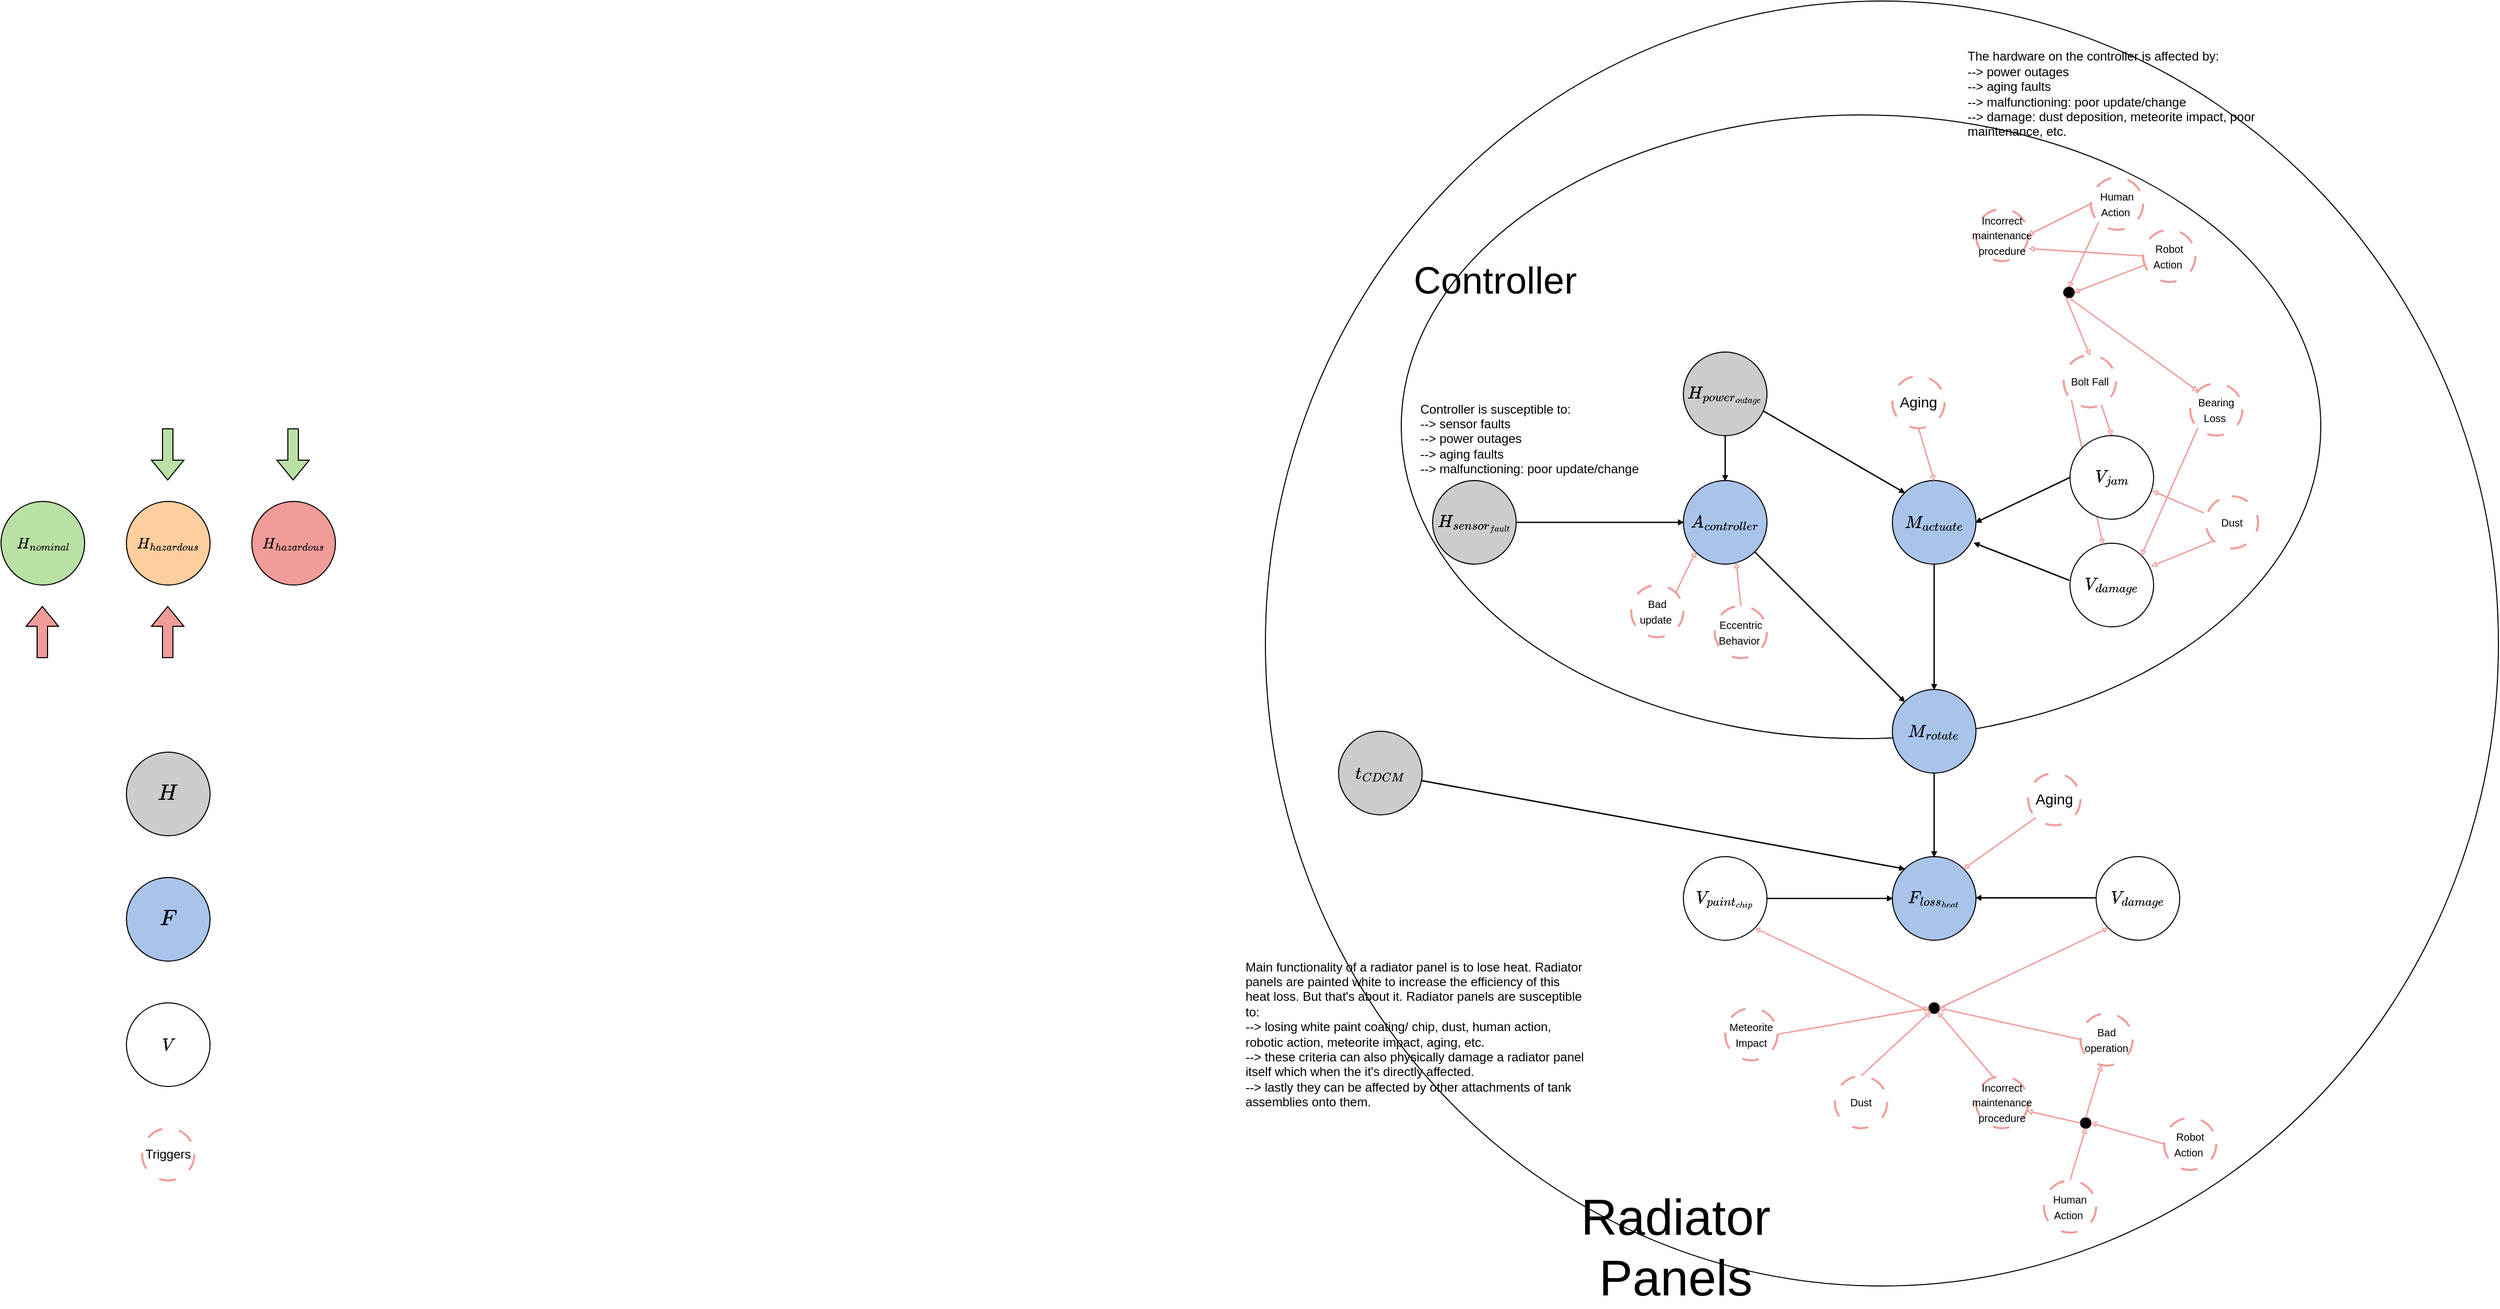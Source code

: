 <mxfile version="21.6.8" type="device">
  <diagram name="Page-1" id="eAiV2HlveXnox6a5wbPU">
    <mxGraphModel dx="637" dy="2998" grid="1" gridSize="10" guides="1" tooltips="1" connect="1" arrows="1" fold="1" page="1" pageScale="1" pageWidth="850" pageHeight="1100" math="1" shadow="0">
      <root>
        <mxCell id="0" />
        <mxCell id="1" parent="0" />
        <mxCell id="muE9ZtOaTJ1mrHtmLqYb-63" value="" style="ellipse;whiteSpace=wrap;html=1;strokeColor=#000000;" parent="1" vertex="1">
          <mxGeometry x="3890" y="-619" width="1180" height="1230" as="geometry" />
        </mxCell>
        <mxCell id="muE9ZtOaTJ1mrHtmLqYb-22" value="" style="ellipse;whiteSpace=wrap;html=1;strokeColor=#000000;" parent="1" vertex="1">
          <mxGeometry x="4020" y="-510" width="880" height="597" as="geometry" />
        </mxCell>
        <mxCell id="muE9ZtOaTJ1mrHtmLqYb-1" value="&lt;span style=&quot;caret-color: rgb(0, 0, 0); color: rgb(0, 0, 0); font-family: Helvetica; font-size: 12px; font-style: normal; font-variant-caps: normal; font-weight: 400; letter-spacing: normal; text-align: center; text-indent: 0px; text-transform: none; word-spacing: 0px; -webkit-text-stroke-width: 0px; text-decoration: none; float: none; display: inline !important;&quot;&gt;$$ H_{nominal}$$&lt;/span&gt;" style="ellipse;whiteSpace=wrap;html=1;aspect=fixed;fillColor=#B9E0A5;" parent="1" vertex="1">
          <mxGeometry x="2680" y="-140" width="80" height="80" as="geometry" />
        </mxCell>
        <mxCell id="muE9ZtOaTJ1mrHtmLqYb-2" value="&lt;span style=&quot;caret-color: rgb(0, 0, 0); color: rgb(0, 0, 0); font-family: Helvetica; font-size: 12px; font-style: normal; font-variant-caps: normal; font-weight: 400; letter-spacing: normal; text-align: center; text-indent: 0px; text-transform: none; word-spacing: 0px; -webkit-text-stroke-width: 0px; text-decoration: none; float: none; display: inline !important;&quot;&gt;$$ H_{hazardous}$$&lt;/span&gt;" style="ellipse;whiteSpace=wrap;html=1;aspect=fixed;fillColor=#FFCE9F;" parent="1" vertex="1">
          <mxGeometry x="2800" y="-140" width="80" height="80" as="geometry" />
        </mxCell>
        <mxCell id="muE9ZtOaTJ1mrHtmLqYb-3" value="&lt;span style=&quot;caret-color: rgb(0, 0, 0); color: rgb(0, 0, 0); font-family: Helvetica; font-size: 12px; font-style: normal; font-variant-caps: normal; font-weight: 400; letter-spacing: normal; text-align: center; text-indent: 0px; text-transform: none; word-spacing: 0px; -webkit-text-stroke-width: 0px; text-decoration: none; float: none; display: inline !important;&quot;&gt;$$ H_{hazardous}$$&lt;/span&gt;" style="ellipse;whiteSpace=wrap;html=1;aspect=fixed;fillColor=#F19C99;" parent="1" vertex="1">
          <mxGeometry x="2920" y="-140" width="80" height="80" as="geometry" />
        </mxCell>
        <mxCell id="muE9ZtOaTJ1mrHtmLqYb-4" value="" style="shape=flexArrow;endArrow=classic;html=1;rounded=0;fillColor=#F19C99;" parent="1" edge="1">
          <mxGeometry width="50" height="50" relative="1" as="geometry">
            <mxPoint x="2719.5" y="10" as="sourcePoint" />
            <mxPoint x="2719.5" y="-40" as="targetPoint" />
          </mxGeometry>
        </mxCell>
        <mxCell id="muE9ZtOaTJ1mrHtmLqYb-5" value="" style="shape=flexArrow;endArrow=classic;html=1;rounded=0;fillColor=#F19C99;" parent="1" edge="1">
          <mxGeometry width="50" height="50" relative="1" as="geometry">
            <mxPoint x="2839.5" y="10" as="sourcePoint" />
            <mxPoint x="2839.5" y="-40" as="targetPoint" />
          </mxGeometry>
        </mxCell>
        <mxCell id="muE9ZtOaTJ1mrHtmLqYb-6" value="" style="shape=flexArrow;endArrow=classic;html=1;rounded=0;fillColor=#B9E0A5;" parent="1" edge="1">
          <mxGeometry width="50" height="50" relative="1" as="geometry">
            <mxPoint x="2839.5" y="-210" as="sourcePoint" />
            <mxPoint x="2839.5" y="-160" as="targetPoint" />
          </mxGeometry>
        </mxCell>
        <mxCell id="muE9ZtOaTJ1mrHtmLqYb-7" value="" style="shape=flexArrow;endArrow=classic;html=1;rounded=0;fillColor=#B9E0A5;" parent="1" edge="1">
          <mxGeometry width="50" height="50" relative="1" as="geometry">
            <mxPoint x="2959.5" y="-210" as="sourcePoint" />
            <mxPoint x="2959.5" y="-160" as="targetPoint" />
          </mxGeometry>
        </mxCell>
        <mxCell id="muE9ZtOaTJ1mrHtmLqYb-8" value="&lt;font style=&quot;font-size: 18px;&quot;&gt;$$H$$&lt;/font&gt;" style="ellipse;whiteSpace=wrap;html=1;aspect=fixed;fillColor=#CCCCCC;" parent="1" vertex="1">
          <mxGeometry x="2800" y="100" width="80" height="80" as="geometry" />
        </mxCell>
        <mxCell id="muE9ZtOaTJ1mrHtmLqYb-9" value="&lt;font style=&quot;font-size: 18px;&quot;&gt;$$F$$&lt;/font&gt;" style="ellipse;whiteSpace=wrap;html=1;aspect=fixed;fillColor=#A9C4EB;" parent="1" vertex="1">
          <mxGeometry x="2800" y="220" width="80" height="80" as="geometry" />
        </mxCell>
        <mxCell id="muE9ZtOaTJ1mrHtmLqYb-10" value="&lt;font style=&quot;font-size: 14px;&quot;&gt;$$A_{controller}$$&lt;/font&gt;" style="ellipse;whiteSpace=wrap;html=1;aspect=fixed;fillColor=#A9C4EB;" parent="1" vertex="1">
          <mxGeometry x="4290" y="-160" width="80" height="80" as="geometry" />
        </mxCell>
        <mxCell id="muE9ZtOaTJ1mrHtmLqYb-11" value="&lt;font style=&quot;font-size: 14px;&quot;&gt;$$M_{actuate}$$&lt;/font&gt;" style="ellipse;whiteSpace=wrap;html=1;aspect=fixed;fillColor=#A9C4EB;" parent="1" vertex="1">
          <mxGeometry x="4490" y="-160" width="80" height="80" as="geometry" />
        </mxCell>
        <mxCell id="muE9ZtOaTJ1mrHtmLqYb-13" value="&lt;font style=&quot;font-size: 14px;&quot;&gt;$$H_{sensor_ {fault}}$$&lt;/font&gt;" style="ellipse;whiteSpace=wrap;html=1;aspect=fixed;fillColor=#CCCCCC;" parent="1" vertex="1">
          <mxGeometry x="4050" y="-160" width="80" height="80" as="geometry" />
        </mxCell>
        <mxCell id="muE9ZtOaTJ1mrHtmLqYb-14" value="&lt;font style=&quot;font-size: 14px;&quot;&gt;$$H_{power_{outage}}$$&lt;/font&gt;" style="ellipse;whiteSpace=wrap;html=1;aspect=fixed;fillColor=#CCCCCC;" parent="1" vertex="1">
          <mxGeometry x="4290" y="-283" width="80" height="80" as="geometry" />
        </mxCell>
        <mxCell id="muE9ZtOaTJ1mrHtmLqYb-15" value="" style="shape=flexArrow;endArrow=classic;html=1;rounded=0;fillColor=#000000;exitX=1;exitY=0.5;exitDx=0;exitDy=0;width=0.323;endSize=1.065;endWidth=2.981;" parent="1" source="muE9ZtOaTJ1mrHtmLqYb-13" target="muE9ZtOaTJ1mrHtmLqYb-10" edge="1">
          <mxGeometry width="50" height="50" relative="1" as="geometry">
            <mxPoint x="4380" y="-110" as="sourcePoint" />
            <mxPoint x="4500" y="-110" as="targetPoint" />
          </mxGeometry>
        </mxCell>
        <mxCell id="muE9ZtOaTJ1mrHtmLqYb-24" value="&lt;div style=&quot;text-align: left;&quot;&gt;Controller is susceptible to:&amp;nbsp;&lt;/div&gt;&lt;div style=&quot;text-align: left;&quot;&gt;--&amp;gt; sensor faults&amp;nbsp;&lt;/div&gt;&lt;div style=&quot;text-align: left;&quot;&gt;--&amp;gt; power outages&amp;nbsp;&lt;/div&gt;&lt;div style=&quot;text-align: left;&quot;&gt;--&amp;gt; aging faults&lt;/div&gt;&lt;div style=&quot;text-align: left;&quot;&gt;--&amp;gt; malfunctioning: poor update/change&amp;nbsp;&lt;/div&gt;" style="text;html=1;strokeColor=none;fillColor=none;align=center;verticalAlign=middle;whiteSpace=wrap;rounded=0;" parent="1" vertex="1">
          <mxGeometry x="3980" y="-280" width="329" height="160" as="geometry" />
        </mxCell>
        <mxCell id="muE9ZtOaTJ1mrHtmLqYb-30" value="" style="shape=flexArrow;endArrow=classic;html=1;rounded=0;fillColor=#000000;exitX=1;exitY=1;exitDx=0;exitDy=0;width=0.323;endSize=1.065;endWidth=2.981;entryX=0;entryY=0;entryDx=0;entryDy=0;" parent="1" source="muE9ZtOaTJ1mrHtmLqYb-10" target="muE9ZtOaTJ1mrHtmLqYb-122" edge="1">
          <mxGeometry width="50" height="50" relative="1" as="geometry">
            <mxPoint x="4140" y="-110" as="sourcePoint" />
            <mxPoint x="4300" y="-110" as="targetPoint" />
          </mxGeometry>
        </mxCell>
        <mxCell id="muE9ZtOaTJ1mrHtmLqYb-31" value="" style="shape=flexArrow;endArrow=classic;html=1;rounded=0;fillColor=#000000;exitX=0.5;exitY=1;exitDx=0;exitDy=0;width=0.323;endSize=1.065;endWidth=2.981;entryX=0.5;entryY=0;entryDx=0;entryDy=0;" parent="1" source="muE9ZtOaTJ1mrHtmLqYb-14" target="muE9ZtOaTJ1mrHtmLqYb-10" edge="1">
          <mxGeometry width="50" height="50" relative="1" as="geometry">
            <mxPoint x="4150" y="-100" as="sourcePoint" />
            <mxPoint x="4425" y="-198" as="targetPoint" />
          </mxGeometry>
        </mxCell>
        <mxCell id="muE9ZtOaTJ1mrHtmLqYb-36" value="&lt;font style=&quot;font-size: 14px;&quot;&gt;Aging&lt;/font&gt;" style="ellipse;whiteSpace=wrap;html=1;aspect=fixed;fillColor=#FFFFFF;strokeColor=#F19C99;strokeWidth=2;dashed=1;dashPattern=8 8;" parent="1" vertex="1">
          <mxGeometry x="4490" y="-260" width="50" height="50" as="geometry" />
        </mxCell>
        <mxCell id="muE9ZtOaTJ1mrHtmLqYb-39" value="" style="shape=flexArrow;endArrow=classic;html=1;rounded=0;exitX=0.5;exitY=1;exitDx=0;exitDy=0;width=0.323;endSize=1.065;endWidth=2.981;strokeColor=#F19C99;entryX=0.5;entryY=0;entryDx=0;entryDy=0;" parent="1" source="muE9ZtOaTJ1mrHtmLqYb-36" target="muE9ZtOaTJ1mrHtmLqYb-11" edge="1">
          <mxGeometry width="50" height="50" relative="1" as="geometry">
            <mxPoint x="4440" y="-250" as="sourcePoint" />
            <mxPoint x="4407.793" y="-317.404" as="targetPoint" />
          </mxGeometry>
        </mxCell>
        <mxCell id="muE9ZtOaTJ1mrHtmLqYb-41" value="&lt;font size=&quot;1&quot;&gt;Bad update&lt;/font&gt;&lt;font style=&quot;font-size: 10px;&quot;&gt;&amp;nbsp;&lt;/font&gt;" style="ellipse;whiteSpace=wrap;html=1;aspect=fixed;fillColor=#FFFFFF;strokeColor=#F19C99;strokeWidth=2;dashed=1;dashPattern=8 8;" parent="1" vertex="1">
          <mxGeometry x="4240" y="-60" width="50" height="50" as="geometry" />
        </mxCell>
        <mxCell id="muE9ZtOaTJ1mrHtmLqYb-42" value="&lt;font style=&quot;font-size: 10px;&quot;&gt;Incorrect maintenance procedure&lt;/font&gt;" style="ellipse;whiteSpace=wrap;html=1;aspect=fixed;fillColor=#FFFFFF;strokeColor=#F19C99;strokeWidth=2;dashed=1;dashPattern=8 8;" parent="1" vertex="1">
          <mxGeometry x="4570" y="-420" width="50" height="50" as="geometry" />
        </mxCell>
        <mxCell id="muE9ZtOaTJ1mrHtmLqYb-45" value="&lt;div style=&quot;text-align: left;&quot;&gt;The hardware on the controller is affected by:&amp;nbsp;&lt;/div&gt;&lt;div style=&quot;text-align: left;&quot;&gt;--&amp;gt; power outages&amp;nbsp;&lt;/div&gt;&lt;div style=&quot;text-align: left;&quot;&gt;--&amp;gt; aging faults&lt;/div&gt;&lt;div style=&quot;text-align: left;&quot;&gt;--&amp;gt; malfunctioning: poor update/change&amp;nbsp;&lt;/div&gt;&lt;div style=&quot;text-align: left;&quot;&gt;--&amp;gt; damage: dust deposition, meteorite impact, poor maintenance, etc.&amp;nbsp;&lt;/div&gt;" style="text;html=1;strokeColor=none;fillColor=none;align=center;verticalAlign=middle;whiteSpace=wrap;rounded=0;" parent="1" vertex="1">
          <mxGeometry x="4560.5" y="-610" width="329" height="160" as="geometry" />
        </mxCell>
        <mxCell id="muE9ZtOaTJ1mrHtmLqYb-48" value="" style="shape=flexArrow;endArrow=classic;html=1;rounded=0;fillColor=#000000;exitX=0;exitY=0.5;exitDx=0;exitDy=0;width=0.323;endSize=1.065;endWidth=2.981;entryX=1;entryY=0.5;entryDx=0;entryDy=0;" parent="1" source="muE9ZtOaTJ1mrHtmLqYb-47" target="muE9ZtOaTJ1mrHtmLqYb-11" edge="1">
          <mxGeometry width="50" height="50" relative="1" as="geometry">
            <mxPoint x="4480" y="-290" as="sourcePoint" />
            <mxPoint x="4580" y="-290" as="targetPoint" />
          </mxGeometry>
        </mxCell>
        <mxCell id="muE9ZtOaTJ1mrHtmLqYb-51" value="&lt;font style=&quot;font-size: 10px;&quot;&gt;Dust&lt;/font&gt;" style="ellipse;whiteSpace=wrap;html=1;aspect=fixed;fillColor=#FFFFFF;strokeColor=#F19C99;strokeWidth=2;dashed=1;dashPattern=8 8;direction=north;" parent="1" vertex="1">
          <mxGeometry x="4790" y="-145" width="50" height="50" as="geometry" />
        </mxCell>
        <mxCell id="muE9ZtOaTJ1mrHtmLqYb-55" value="&lt;font style=&quot;font-size: 14px;&quot;&gt;$$V$$&lt;/font&gt;" style="ellipse;whiteSpace=wrap;html=1;aspect=fixed;fillColor=#FFFFFF;strokeColor=#080505;strokeWidth=1;" parent="1" vertex="1">
          <mxGeometry x="2800" y="340" width="80" height="80" as="geometry" />
        </mxCell>
        <mxCell id="muE9ZtOaTJ1mrHtmLqYb-56" value="&lt;font style=&quot;font-size: 12px;&quot;&gt;Triggers&lt;/font&gt;" style="ellipse;whiteSpace=wrap;html=1;aspect=fixed;fillColor=#FFFFFF;strokeColor=#F19C99;strokeWidth=2;dashed=1;dashPattern=8 8;" parent="1" vertex="1">
          <mxGeometry x="2815" y="460" width="50" height="50" as="geometry" />
        </mxCell>
        <mxCell id="muE9ZtOaTJ1mrHtmLqYb-57" value="&lt;div style=&quot;text-align: center;&quot;&gt;&lt;font style=&quot;font-size: 36px;&quot;&gt;Controller&amp;nbsp;&lt;/font&gt;&lt;/div&gt;" style="text;whiteSpace=wrap;html=1;fillColor=none;" parent="1" vertex="1">
          <mxGeometry x="4030" y="-380" width="150" height="40" as="geometry" />
        </mxCell>
        <mxCell id="muE9ZtOaTJ1mrHtmLqYb-61" value="&lt;font style=&quot;font-size: 14px;&quot;&gt;$$F_{loss_{heat}}$$&lt;/font&gt;" style="ellipse;whiteSpace=wrap;html=1;aspect=fixed;fillColor=#A9C4EB;" parent="1" vertex="1">
          <mxGeometry x="4490" y="200" width="80" height="80" as="geometry" />
        </mxCell>
        <mxCell id="muE9ZtOaTJ1mrHtmLqYb-62" value="" style="shape=flexArrow;endArrow=classic;html=1;rounded=0;fillColor=#000000;exitX=0.5;exitY=1;exitDx=0;exitDy=0;width=0.323;endSize=1.065;endWidth=2.981;entryX=0.5;entryY=0;entryDx=0;entryDy=0;" parent="1" source="muE9ZtOaTJ1mrHtmLqYb-11" target="muE9ZtOaTJ1mrHtmLqYb-122" edge="1">
          <mxGeometry width="50" height="50" relative="1" as="geometry">
            <mxPoint x="4380" y="-110" as="sourcePoint" />
            <mxPoint x="4500" y="-110" as="targetPoint" />
          </mxGeometry>
        </mxCell>
        <mxCell id="muE9ZtOaTJ1mrHtmLqYb-64" value="&lt;div style=&quot;text-align: left;&quot;&gt;Main functionality of a radiator panel is to lose heat. Radiator panels are painted white to increase the efficiency of this heat loss. But that&#39;s about it. Radiator panels are susceptible to:&amp;nbsp;&lt;/div&gt;&lt;div style=&quot;text-align: left;&quot;&gt;--&amp;gt; losing white paint coating/ chip, dust, human action, robotic action, meteorite impact, aging, etc.&amp;nbsp;&lt;/div&gt;&lt;div style=&quot;text-align: left;&quot;&gt;--&amp;gt; these criteria can also physically damage a radiator panel itself which when the it&#39;s directly affected. &amp;nbsp;&lt;/div&gt;&lt;div style=&quot;text-align: left;&quot;&gt;--&amp;gt; lastly they can be affected by other attachments of tank assemblies onto them.&amp;nbsp;&lt;/div&gt;" style="text;html=1;strokeColor=none;fillColor=none;align=center;verticalAlign=middle;whiteSpace=wrap;rounded=0;" parent="1" vertex="1">
          <mxGeometry x="3870" y="290" width="329" height="160" as="geometry" />
        </mxCell>
        <mxCell id="muE9ZtOaTJ1mrHtmLqYb-65" value="&lt;font style=&quot;font-size: 14px;&quot;&gt;$$V_{paint_{chip}}$$&lt;/font&gt;" style="ellipse;whiteSpace=wrap;html=1;aspect=fixed;fillColor=#FFFFFF;strokeColor=#080505;strokeWidth=1;" parent="1" vertex="1">
          <mxGeometry x="4290" y="200" width="80" height="80" as="geometry" />
        </mxCell>
        <mxCell id="muE9ZtOaTJ1mrHtmLqYb-66" value="&lt;font style=&quot;font-size: 10px;&quot;&gt;Dust&lt;/font&gt;" style="ellipse;whiteSpace=wrap;html=1;aspect=fixed;fillColor=#FFFFFF;strokeColor=#F19C99;strokeWidth=2;dashed=1;dashPattern=8 8;" parent="1" vertex="1">
          <mxGeometry x="4435" y="410" width="50" height="50" as="geometry" />
        </mxCell>
        <mxCell id="muE9ZtOaTJ1mrHtmLqYb-67" value="&lt;font style=&quot;font-size: 10px;&quot;&gt;Meteorite Impact&lt;/font&gt;" style="ellipse;whiteSpace=wrap;html=1;aspect=fixed;fillColor=#FFFFFF;strokeColor=#F19C99;strokeWidth=2;dashed=1;dashPattern=8 8;" parent="1" vertex="1">
          <mxGeometry x="4330" y="345" width="50" height="50" as="geometry" />
        </mxCell>
        <mxCell id="muE9ZtOaTJ1mrHtmLqYb-69" value="&lt;font style=&quot;font-size: 14px;&quot;&gt;Aging&lt;/font&gt;" style="ellipse;whiteSpace=wrap;html=1;aspect=fixed;fillColor=#FFFFFF;strokeColor=#F19C99;strokeWidth=2;dashed=1;dashPattern=8 8;" parent="1" vertex="1">
          <mxGeometry x="4620" y="120" width="50" height="50" as="geometry" />
        </mxCell>
        <mxCell id="muE9ZtOaTJ1mrHtmLqYb-70" value="&lt;font style=&quot;font-size: 10px;&quot;&gt;Human Action&amp;nbsp;&lt;/font&gt;" style="ellipse;whiteSpace=wrap;html=1;aspect=fixed;fillColor=#FFFFFF;strokeColor=#F19C99;strokeWidth=2;dashed=1;dashPattern=8 8;" parent="1" vertex="1">
          <mxGeometry x="4635" y="510" width="50" height="50" as="geometry" />
        </mxCell>
        <mxCell id="muE9ZtOaTJ1mrHtmLqYb-71" value="&lt;font style=&quot;font-size: 10px;&quot;&gt;Robot Action&amp;nbsp;&lt;/font&gt;" style="ellipse;whiteSpace=wrap;html=1;aspect=fixed;fillColor=#FFFFFF;strokeColor=#F19C99;strokeWidth=2;dashed=1;dashPattern=8 8;" parent="1" vertex="1">
          <mxGeometry x="4750" y="450" width="50" height="50" as="geometry" />
        </mxCell>
        <mxCell id="muE9ZtOaTJ1mrHtmLqYb-72" value="&lt;font style=&quot;font-size: 10px;&quot;&gt;Human Action&amp;nbsp;&lt;/font&gt;" style="ellipse;whiteSpace=wrap;html=1;aspect=fixed;fillColor=#FFFFFF;strokeColor=#F19C99;strokeWidth=2;dashed=1;dashPattern=8 8;" parent="1" vertex="1">
          <mxGeometry x="4680" y="-450" width="50" height="50" as="geometry" />
        </mxCell>
        <mxCell id="muE9ZtOaTJ1mrHtmLqYb-73" value="&lt;font style=&quot;font-size: 10px;&quot;&gt;Robot Action&amp;nbsp;&lt;/font&gt;" style="ellipse;whiteSpace=wrap;html=1;aspect=fixed;fillColor=#FFFFFF;strokeColor=#F19C99;strokeWidth=2;dashed=1;dashPattern=8 8;" parent="1" vertex="1">
          <mxGeometry x="4730" y="-400" width="50" height="50" as="geometry" />
        </mxCell>
        <mxCell id="muE9ZtOaTJ1mrHtmLqYb-75" value="" style="shape=flexArrow;endArrow=classic;html=1;rounded=0;exitX=0;exitY=1;exitDx=0;exitDy=0;width=0.323;endSize=1.065;endWidth=2.981;strokeColor=#F19C99;entryX=0.5;entryY=0;entryDx=0;entryDy=0;" parent="1" source="muE9ZtOaTJ1mrHtmLqYb-72" target="muE9ZtOaTJ1mrHtmLqYb-109" edge="1">
          <mxGeometry width="50" height="50" relative="1" as="geometry">
            <mxPoint x="4740" y="-375" as="sourcePoint" />
            <mxPoint x="4700" y="-375" as="targetPoint" />
          </mxGeometry>
        </mxCell>
        <mxCell id="muE9ZtOaTJ1mrHtmLqYb-76" value="" style="shape=flexArrow;endArrow=classic;html=1;rounded=0;exitX=0.048;exitY=0.668;exitDx=0;exitDy=0;width=0.323;endSize=1.065;endWidth=2.981;strokeColor=#F19C99;entryX=1;entryY=0.5;entryDx=0;entryDy=0;exitPerimeter=0;" parent="1" source="muE9ZtOaTJ1mrHtmLqYb-73" target="muE9ZtOaTJ1mrHtmLqYb-109" edge="1">
          <mxGeometry width="50" height="50" relative="1" as="geometry">
            <mxPoint x="4747" y="-357" as="sourcePoint" />
            <mxPoint x="4735" y="-330" as="targetPoint" />
          </mxGeometry>
        </mxCell>
        <mxCell id="muE9ZtOaTJ1mrHtmLqYb-77" value="&lt;font style=&quot;font-size: 14px;&quot;&gt;$$V_{damage}$$&lt;/font&gt;" style="ellipse;whiteSpace=wrap;html=1;aspect=fixed;fillColor=#FFFFFF;strokeColor=#080505;strokeWidth=1;" parent="1" vertex="1">
          <mxGeometry x="4685" y="200" width="80" height="80" as="geometry" />
        </mxCell>
        <mxCell id="muE9ZtOaTJ1mrHtmLqYb-78" value="" style="shape=flexArrow;endArrow=classic;html=1;rounded=0;fillColor=#000000;exitX=0;exitY=0.5;exitDx=0;exitDy=0;width=0.323;endSize=1.065;endWidth=2.981;entryX=1;entryY=0.5;entryDx=0;entryDy=0;" parent="1" edge="1">
          <mxGeometry width="50" height="50" relative="1" as="geometry">
            <mxPoint x="4685" y="239.41" as="sourcePoint" />
            <mxPoint x="4570" y="239.41" as="targetPoint" />
          </mxGeometry>
        </mxCell>
        <mxCell id="muE9ZtOaTJ1mrHtmLqYb-79" value="" style="shape=flexArrow;endArrow=classic;html=1;rounded=0;fillColor=#000000;exitX=1;exitY=0.5;exitDx=0;exitDy=0;width=0.323;endSize=1.065;endWidth=2.981;entryX=0;entryY=0.5;entryDx=0;entryDy=0;" parent="1" source="muE9ZtOaTJ1mrHtmLqYb-65" target="muE9ZtOaTJ1mrHtmLqYb-61" edge="1">
          <mxGeometry width="50" height="50" relative="1" as="geometry">
            <mxPoint x="4695" y="249.41" as="sourcePoint" />
            <mxPoint x="4580" y="249.41" as="targetPoint" />
          </mxGeometry>
        </mxCell>
        <mxCell id="muE9ZtOaTJ1mrHtmLqYb-81" value="" style="shape=flexArrow;endArrow=classic;html=1;rounded=0;exitX=0;exitY=1;exitDx=0;exitDy=0;width=0.323;endSize=1.065;endWidth=2.981;strokeColor=#F19C99;entryX=1;entryY=0;entryDx=0;entryDy=0;" parent="1" source="muE9ZtOaTJ1mrHtmLqYb-69" target="muE9ZtOaTJ1mrHtmLqYb-61" edge="1">
          <mxGeometry width="50" height="50" relative="1" as="geometry">
            <mxPoint x="4712" y="-295" as="sourcePoint" />
            <mxPoint x="4660" y="-290" as="targetPoint" />
          </mxGeometry>
        </mxCell>
        <mxCell id="muE9ZtOaTJ1mrHtmLqYb-85" value="&lt;font style=&quot;font-size: 10px;&quot;&gt;Incorrect maintenance procedure&lt;/font&gt;" style="ellipse;whiteSpace=wrap;html=1;aspect=fixed;fillColor=#FFFFFF;strokeColor=#F19C99;strokeWidth=2;dashed=1;dashPattern=8 8;" parent="1" vertex="1">
          <mxGeometry x="4570" y="410" width="50" height="50" as="geometry" />
        </mxCell>
        <mxCell id="muE9ZtOaTJ1mrHtmLqYb-86" value="&lt;font style=&quot;font-size: 10px;&quot;&gt;Bad operation&lt;/font&gt;" style="ellipse;whiteSpace=wrap;html=1;aspect=fixed;fillColor=#FFFFFF;strokeColor=#F19C99;strokeWidth=2;dashed=1;dashPattern=8 8;" parent="1" vertex="1">
          <mxGeometry x="4670" y="350" width="50" height="50" as="geometry" />
        </mxCell>
        <mxCell id="muE9ZtOaTJ1mrHtmLqYb-87" value="" style="ellipse;whiteSpace=wrap;html=1;aspect=fixed;fillColor=#000000;strokeColor=#000000;" parent="1" vertex="1">
          <mxGeometry x="4525" y="340" width="10" height="10" as="geometry" />
        </mxCell>
        <mxCell id="muE9ZtOaTJ1mrHtmLqYb-88" value="" style="ellipse;whiteSpace=wrap;html=1;aspect=fixed;fillColor=#000000;strokeColor=#000000;" parent="1" vertex="1">
          <mxGeometry x="4670" y="450" width="10" height="10" as="geometry" />
        </mxCell>
        <mxCell id="muE9ZtOaTJ1mrHtmLqYb-90" value="" style="shape=flexArrow;endArrow=classic;html=1;rounded=0;exitX=0.5;exitY=0;exitDx=0;exitDy=0;width=0.323;endSize=1.065;endWidth=2.981;strokeColor=#F19C99;entryX=0;entryY=1;entryDx=0;entryDy=0;" parent="1" source="muE9ZtOaTJ1mrHtmLqYb-66" target="muE9ZtOaTJ1mrHtmLqYb-87" edge="1">
          <mxGeometry width="50" height="50" relative="1" as="geometry">
            <mxPoint x="4637" y="173" as="sourcePoint" />
            <mxPoint x="4568" y="222" as="targetPoint" />
          </mxGeometry>
        </mxCell>
        <mxCell id="muE9ZtOaTJ1mrHtmLqYb-91" value="" style="shape=flexArrow;endArrow=classic;html=1;rounded=0;exitX=0.342;exitY=0.033;exitDx=0;exitDy=0;width=0.323;endSize=1.065;endWidth=2.981;strokeColor=#F19C99;entryX=1;entryY=1;entryDx=0;entryDy=0;exitPerimeter=0;" parent="1" source="muE9ZtOaTJ1mrHtmLqYb-85" target="muE9ZtOaTJ1mrHtmLqYb-87" edge="1">
          <mxGeometry width="50" height="50" relative="1" as="geometry">
            <mxPoint x="4470" y="420" as="sourcePoint" />
            <mxPoint x="4536" y="359" as="targetPoint" />
          </mxGeometry>
        </mxCell>
        <mxCell id="muE9ZtOaTJ1mrHtmLqYb-92" value="" style="shape=flexArrow;endArrow=classic;html=1;rounded=0;exitX=0;exitY=0.5;exitDx=0;exitDy=0;width=0.323;endSize=1.065;endWidth=2.981;strokeColor=#F19C99;entryX=1;entryY=0.5;entryDx=0;entryDy=0;" parent="1" source="muE9ZtOaTJ1mrHtmLqYb-86" target="muE9ZtOaTJ1mrHtmLqYb-87" edge="1">
          <mxGeometry width="50" height="50" relative="1" as="geometry">
            <mxPoint x="4597" y="422" as="sourcePoint" />
            <mxPoint x="4544" y="359" as="targetPoint" />
          </mxGeometry>
        </mxCell>
        <mxCell id="muE9ZtOaTJ1mrHtmLqYb-93" value="" style="shape=flexArrow;endArrow=classic;html=1;rounded=0;exitX=1;exitY=0.5;exitDx=0;exitDy=0;width=0.323;endSize=1.065;endWidth=2.981;strokeColor=#F19C99;entryX=0;entryY=0.5;entryDx=0;entryDy=0;" parent="1" source="muE9ZtOaTJ1mrHtmLqYb-67" target="muE9ZtOaTJ1mrHtmLqYb-87" edge="1">
          <mxGeometry width="50" height="50" relative="1" as="geometry">
            <mxPoint x="4680" y="385" as="sourcePoint" />
            <mxPoint x="4545" y="355" as="targetPoint" />
          </mxGeometry>
        </mxCell>
        <mxCell id="muE9ZtOaTJ1mrHtmLqYb-94" value="" style="shape=flexArrow;endArrow=classic;html=1;rounded=0;exitX=0;exitY=1;exitDx=0;exitDy=0;width=0.323;endSize=1.065;endWidth=2.981;strokeColor=#F19C99;entryX=1;entryY=1;entryDx=0;entryDy=0;" parent="1" source="muE9ZtOaTJ1mrHtmLqYb-87" target="muE9ZtOaTJ1mrHtmLqYb-65" edge="1">
          <mxGeometry width="50" height="50" relative="1" as="geometry">
            <mxPoint x="4690" y="395" as="sourcePoint" />
            <mxPoint x="4555" y="365" as="targetPoint" />
          </mxGeometry>
        </mxCell>
        <mxCell id="muE9ZtOaTJ1mrHtmLqYb-95" value="" style="shape=flexArrow;endArrow=classic;html=1;rounded=0;exitX=1;exitY=0.5;exitDx=0;exitDy=0;width=0.323;endSize=1.065;endWidth=2.981;strokeColor=#F19C99;entryX=0;entryY=1;entryDx=0;entryDy=0;" parent="1" source="muE9ZtOaTJ1mrHtmLqYb-87" target="muE9ZtOaTJ1mrHtmLqYb-77" edge="1">
          <mxGeometry width="50" height="50" relative="1" as="geometry">
            <mxPoint x="4536" y="359" as="sourcePoint" />
            <mxPoint x="4378" y="278" as="targetPoint" />
          </mxGeometry>
        </mxCell>
        <mxCell id="muE9ZtOaTJ1mrHtmLqYb-96" value="" style="shape=flexArrow;endArrow=classic;html=1;rounded=0;exitX=0.5;exitY=0;exitDx=0;exitDy=0;width=0.323;endSize=1.065;endWidth=2.981;strokeColor=#F19C99;entryX=0.5;entryY=1;entryDx=0;entryDy=0;" parent="1" source="muE9ZtOaTJ1mrHtmLqYb-70" target="muE9ZtOaTJ1mrHtmLqYb-88" edge="1">
          <mxGeometry width="50" height="50" relative="1" as="geometry">
            <mxPoint x="4680" y="385" as="sourcePoint" />
            <mxPoint x="4545" y="355" as="targetPoint" />
          </mxGeometry>
        </mxCell>
        <mxCell id="muE9ZtOaTJ1mrHtmLqYb-97" value="" style="shape=flexArrow;endArrow=classic;html=1;rounded=0;exitX=0;exitY=0.5;exitDx=0;exitDy=0;width=0.323;endSize=1.065;endWidth=2.981;strokeColor=#F19C99;entryX=1;entryY=0.5;entryDx=0;entryDy=0;" parent="1" source="muE9ZtOaTJ1mrHtmLqYb-71" target="muE9ZtOaTJ1mrHtmLqYb-88" edge="1">
          <mxGeometry width="50" height="50" relative="1" as="geometry">
            <mxPoint x="4670" y="520" as="sourcePoint" />
            <mxPoint x="4685" y="470" as="targetPoint" />
          </mxGeometry>
        </mxCell>
        <mxCell id="muE9ZtOaTJ1mrHtmLqYb-98" value="" style="shape=flexArrow;endArrow=classic;html=1;rounded=0;exitX=0;exitY=0.5;exitDx=0;exitDy=0;width=0.323;endSize=1.065;endWidth=2.981;strokeColor=#F19C99;entryX=0.978;entryY=0.668;entryDx=0;entryDy=0;entryPerimeter=0;" parent="1" source="muE9ZtOaTJ1mrHtmLqYb-88" target="muE9ZtOaTJ1mrHtmLqYb-85" edge="1">
          <mxGeometry width="50" height="50" relative="1" as="geometry">
            <mxPoint x="4760" y="485" as="sourcePoint" />
            <mxPoint x="4690" y="465" as="targetPoint" />
          </mxGeometry>
        </mxCell>
        <mxCell id="muE9ZtOaTJ1mrHtmLqYb-99" value="" style="shape=flexArrow;endArrow=classic;html=1;rounded=0;width=0.323;endSize=1.065;endWidth=2.981;strokeColor=#F19C99;exitX=0.5;exitY=0;exitDx=0;exitDy=0;" parent="1" source="muE9ZtOaTJ1mrHtmLqYb-88" edge="1">
          <mxGeometry width="50" height="50" relative="1" as="geometry">
            <mxPoint x="4680" y="450" as="sourcePoint" />
            <mxPoint x="4690" y="400" as="targetPoint" />
          </mxGeometry>
        </mxCell>
        <mxCell id="muE9ZtOaTJ1mrHtmLqYb-100" value="&lt;div style=&quot;text-align: center;&quot;&gt;&lt;font style=&quot;font-size: 48px;&quot;&gt;Radiator Panels&lt;/font&gt;&lt;/div&gt;" style="text;whiteSpace=wrap;html=1;fillColor=none;" parent="1" vertex="1">
          <mxGeometry x="4190" y="510" width="150" height="40" as="geometry" />
        </mxCell>
        <mxCell id="muE9ZtOaTJ1mrHtmLqYb-103" value="&lt;font style=&quot;font-size: 14px;&quot;&gt;$$V_{damage}$$&lt;/font&gt;" style="ellipse;whiteSpace=wrap;html=1;aspect=fixed;fillColor=#FFFFFF;strokeColor=#080505;strokeWidth=1;" parent="1" vertex="1">
          <mxGeometry x="4660" y="-100" width="80" height="80" as="geometry" />
        </mxCell>
        <mxCell id="muE9ZtOaTJ1mrHtmLqYb-105" value="" style="shape=flexArrow;endArrow=classic;html=1;rounded=0;fillColor=#000000;exitX=-0.009;exitY=0.444;exitDx=0;exitDy=0;width=0.323;endSize=1.065;endWidth=2.981;entryX=0.978;entryY=0.746;entryDx=0;entryDy=0;exitPerimeter=0;entryPerimeter=0;" parent="1" source="muE9ZtOaTJ1mrHtmLqYb-103" target="muE9ZtOaTJ1mrHtmLqYb-11" edge="1">
          <mxGeometry width="50" height="50" relative="1" as="geometry">
            <mxPoint x="4670" y="-153" as="sourcePoint" />
            <mxPoint x="4580" y="-110" as="targetPoint" />
          </mxGeometry>
        </mxCell>
        <mxCell id="muE9ZtOaTJ1mrHtmLqYb-107" value="" style="shape=flexArrow;endArrow=classic;html=1;rounded=0;fillColor=#FFFFFF;exitX=1;exitY=0;exitDx=0;exitDy=0;width=0.323;endSize=1.065;endWidth=2.981;strokeColor=#F19C99;entryX=0;entryY=1;entryDx=0;entryDy=0;" parent="1" source="muE9ZtOaTJ1mrHtmLqYb-41" target="muE9ZtOaTJ1mrHtmLqYb-10" edge="1">
          <mxGeometry width="50" height="50" relative="1" as="geometry">
            <mxPoint x="4505" y="-380" as="sourcePoint" />
            <mxPoint x="4463" y="-322" as="targetPoint" />
          </mxGeometry>
        </mxCell>
        <mxCell id="muE9ZtOaTJ1mrHtmLqYb-109" value="" style="ellipse;whiteSpace=wrap;html=1;aspect=fixed;fillColor=#000000;strokeColor=#000000;" parent="1" vertex="1">
          <mxGeometry x="4654" y="-345" width="10" height="10" as="geometry" />
        </mxCell>
        <mxCell id="muE9ZtOaTJ1mrHtmLqYb-110" value="&lt;font size=&quot;1&quot;&gt;Bearing Loss&amp;nbsp;&lt;/font&gt;" style="ellipse;whiteSpace=wrap;html=1;aspect=fixed;fillColor=#FFFFFF;strokeColor=#F19C99;strokeWidth=2;dashed=1;dashPattern=8 8;" parent="1" vertex="1">
          <mxGeometry x="4775" y="-253" width="50" height="50" as="geometry" />
        </mxCell>
        <mxCell id="muE9ZtOaTJ1mrHtmLqYb-116" value="" style="shape=flexArrow;endArrow=classic;html=1;rounded=0;exitX=0.5;exitY=1;exitDx=0;exitDy=0;width=0.323;endSize=1.065;endWidth=2.981;strokeColor=#F19C99;entryX=0;entryY=0;entryDx=0;entryDy=0;" parent="1" source="muE9ZtOaTJ1mrHtmLqYb-109" target="muE9ZtOaTJ1mrHtmLqYb-110" edge="1">
          <mxGeometry width="50" height="50" relative="1" as="geometry">
            <mxPoint x="4737" y="-327" as="sourcePoint" />
            <mxPoint x="4645" y="-310" as="targetPoint" />
          </mxGeometry>
        </mxCell>
        <mxCell id="muE9ZtOaTJ1mrHtmLqYb-118" value="" style="shape=flexArrow;endArrow=classic;html=1;rounded=0;width=0.323;endSize=1.065;endWidth=2.981;strokeColor=#F19C99;exitX=0;exitY=1;exitDx=0;exitDy=0;entryX=0.5;entryY=0;entryDx=0;entryDy=0;" parent="1" source="muE9ZtOaTJ1mrHtmLqYb-109" target="muE9ZtOaTJ1mrHtmLqYb-112" edge="1">
          <mxGeometry width="50" height="50" relative="1" as="geometry">
            <mxPoint x="4640" y="-310" as="sourcePoint" />
            <mxPoint x="4630" y="-288" as="targetPoint" />
          </mxGeometry>
        </mxCell>
        <mxCell id="muE9ZtOaTJ1mrHtmLqYb-122" value="&lt;font style=&quot;font-size: 14px;&quot;&gt;$$M_{rotate}$$&lt;/font&gt;" style="ellipse;whiteSpace=wrap;html=1;aspect=fixed;fillColor=#A9C4EB;" parent="1" vertex="1">
          <mxGeometry x="4490" y="40" width="80" height="80" as="geometry" />
        </mxCell>
        <mxCell id="muE9ZtOaTJ1mrHtmLqYb-123" value="" style="shape=flexArrow;endArrow=classic;html=1;rounded=0;fillColor=#000000;exitX=0.5;exitY=1;exitDx=0;exitDy=0;width=0.323;endSize=1.065;endWidth=2.981;" parent="1" source="muE9ZtOaTJ1mrHtmLqYb-122" target="muE9ZtOaTJ1mrHtmLqYb-61" edge="1">
          <mxGeometry width="50" height="50" relative="1" as="geometry">
            <mxPoint x="4540" y="-70" as="sourcePoint" />
            <mxPoint x="4540" y="50" as="targetPoint" />
          </mxGeometry>
        </mxCell>
        <mxCell id="muE9ZtOaTJ1mrHtmLqYb-124" value="" style="shape=flexArrow;endArrow=classic;html=1;rounded=0;exitX=0.68;exitY=-0.04;exitDx=0;exitDy=0;width=0.323;endSize=1.065;endWidth=2.981;strokeColor=#F19C99;exitPerimeter=0;entryX=0.989;entryY=0.663;entryDx=0;entryDy=0;entryPerimeter=0;" parent="1" source="muE9ZtOaTJ1mrHtmLqYb-51" target="muE9ZtOaTJ1mrHtmLqYb-47" edge="1">
          <mxGeometry width="50" height="50" relative="1" as="geometry">
            <mxPoint x="4792" y="-97" as="sourcePoint" />
            <mxPoint x="4745" y="-70" as="targetPoint" />
          </mxGeometry>
        </mxCell>
        <mxCell id="muE9ZtOaTJ1mrHtmLqYb-125" value="" style="shape=flexArrow;endArrow=classic;html=1;rounded=0;exitX=0.717;exitY=0.948;exitDx=0;exitDy=0;width=0.323;endSize=1.065;endWidth=2.981;strokeColor=#F19C99;entryX=0.5;entryY=0;entryDx=0;entryDy=0;exitPerimeter=0;" parent="1" source="muE9ZtOaTJ1mrHtmLqYb-112" target="muE9ZtOaTJ1mrHtmLqYb-47" edge="1">
          <mxGeometry width="50" height="50" relative="1" as="geometry">
            <mxPoint x="4787" y="-125" as="sourcePoint" />
            <mxPoint x="4749" y="-140" as="targetPoint" />
          </mxGeometry>
        </mxCell>
        <mxCell id="X1Wm_LyEuwkjNDrkTX-M-1" value="" style="shape=flexArrow;endArrow=classic;html=1;rounded=0;fillColor=#000000;exitX=0.95;exitY=0.701;exitDx=0;exitDy=0;width=0.323;endSize=1.065;endWidth=2.981;entryX=0;entryY=0;entryDx=0;entryDy=0;exitPerimeter=0;" parent="1" source="muE9ZtOaTJ1mrHtmLqYb-14" target="muE9ZtOaTJ1mrHtmLqYb-11" edge="1">
          <mxGeometry width="50" height="50" relative="1" as="geometry">
            <mxPoint x="4340" y="-200" as="sourcePoint" />
            <mxPoint x="4340" y="-150" as="targetPoint" />
          </mxGeometry>
        </mxCell>
        <mxCell id="X1Wm_LyEuwkjNDrkTX-M-2" value="&lt;font size=&quot;1&quot;&gt;Eccentric Behavior&amp;nbsp;&lt;/font&gt;" style="ellipse;whiteSpace=wrap;html=1;aspect=fixed;fillColor=#FFFFFF;strokeColor=#F19C99;strokeWidth=2;dashed=1;dashPattern=8 8;" parent="1" vertex="1">
          <mxGeometry x="4320" y="-40" width="50" height="50" as="geometry" />
        </mxCell>
        <mxCell id="X1Wm_LyEuwkjNDrkTX-M-3" value="" style="shape=flexArrow;endArrow=classic;html=1;rounded=0;fillColor=#FFFFFF;exitX=0.5;exitY=0;exitDx=0;exitDy=0;width=0.323;endSize=1.065;endWidth=2.981;strokeColor=#F19C99;entryX=0.634;entryY=0.984;entryDx=0;entryDy=0;entryPerimeter=0;" parent="1" source="X1Wm_LyEuwkjNDrkTX-M-2" target="muE9ZtOaTJ1mrHtmLqYb-10" edge="1">
          <mxGeometry width="50" height="50" relative="1" as="geometry">
            <mxPoint x="4293" y="-43" as="sourcePoint" />
            <mxPoint x="4312" y="-82" as="targetPoint" />
          </mxGeometry>
        </mxCell>
        <mxCell id="MDdzZGIZY-sYh3dO7ban-1" value="" style="shape=flexArrow;endArrow=classic;html=1;rounded=0;exitX=0;exitY=0.5;exitDx=0;exitDy=0;width=0.323;endSize=1.065;endWidth=2.981;strokeColor=#F19C99;entryX=1;entryY=0.5;entryDx=0;entryDy=0;" parent="1" source="muE9ZtOaTJ1mrHtmLqYb-72" target="muE9ZtOaTJ1mrHtmLqYb-42" edge="1">
          <mxGeometry width="50" height="50" relative="1" as="geometry">
            <mxPoint x="4692" y="-377" as="sourcePoint" />
            <mxPoint x="4669" y="-335" as="targetPoint" />
          </mxGeometry>
        </mxCell>
        <mxCell id="MDdzZGIZY-sYh3dO7ban-3" value="" style="shape=flexArrow;endArrow=classic;html=1;rounded=0;exitX=0;exitY=0.5;exitDx=0;exitDy=0;width=0.323;endSize=1.065;endWidth=2.981;strokeColor=#F19C99;entryX=1.02;entryY=0.76;entryDx=0;entryDy=0;entryPerimeter=0;" parent="1" source="muE9ZtOaTJ1mrHtmLqYb-73" target="muE9ZtOaTJ1mrHtmLqYb-42" edge="1">
          <mxGeometry width="50" height="50" relative="1" as="geometry">
            <mxPoint x="4712" y="-357" as="sourcePoint" />
            <mxPoint x="4689" y="-315" as="targetPoint" />
          </mxGeometry>
        </mxCell>
        <mxCell id="muE9ZtOaTJ1mrHtmLqYb-112" value="&lt;font size=&quot;1&quot;&gt;Bolt Fall&lt;/font&gt;" style="ellipse;whiteSpace=wrap;html=1;aspect=fixed;fillColor=#FFFFFF;strokeColor=#F19C99;strokeWidth=2;dashed=1;dashPattern=8 8;" parent="1" vertex="1">
          <mxGeometry x="4654" y="-280" width="50" height="50" as="geometry" />
        </mxCell>
        <mxCell id="MDdzZGIZY-sYh3dO7ban-8" value="" style="shape=flexArrow;endArrow=classic;html=1;rounded=0;width=0.323;endSize=1.065;endWidth=2.981;strokeColor=#F19C99;entryX=1;entryY=0;entryDx=0;entryDy=0;exitX=0;exitY=1;exitDx=0;exitDy=0;" parent="1" source="muE9ZtOaTJ1mrHtmLqYb-110" target="muE9ZtOaTJ1mrHtmLqYb-103" edge="1">
          <mxGeometry width="50" height="50" relative="1" as="geometry">
            <mxPoint x="4790" y="-195" as="sourcePoint" />
            <mxPoint x="4800" y="-195" as="targetPoint" />
          </mxGeometry>
        </mxCell>
        <mxCell id="MDdzZGIZY-sYh3dO7ban-9" value="" style="shape=flexArrow;endArrow=classic;html=1;rounded=0;width=0.323;endSize=1.065;endWidth=2.981;strokeColor=#F19C99;entryX=1;entryY=0;entryDx=0;entryDy=0;exitX=0;exitY=0;exitDx=0;exitDy=0;" parent="1" source="muE9ZtOaTJ1mrHtmLqYb-51" edge="1">
          <mxGeometry width="50" height="50" relative="1" as="geometry">
            <mxPoint x="4800" y="-185" as="sourcePoint" />
            <mxPoint x="4738" y="-78" as="targetPoint" />
          </mxGeometry>
        </mxCell>
        <mxCell id="7by9C8NgodRiIwX1lWs5-12" value="" style="shape=flexArrow;endArrow=classic;html=1;rounded=0;fillColor=#000000;width=0.323;endSize=1.065;endWidth=2.981;entryX=0;entryY=0;entryDx=0;entryDy=0;" parent="1" source="oDT1i70okqJAfs5A48Vi-1" target="muE9ZtOaTJ1mrHtmLqYb-61" edge="1">
          <mxGeometry width="50" height="50" relative="1" as="geometry">
            <mxPoint x="3840.34" y="76.83" as="sourcePoint" />
            <mxPoint x="3851" y="179" as="targetPoint" />
          </mxGeometry>
        </mxCell>
        <mxCell id="7by9C8NgodRiIwX1lWs5-13" value="" style="shape=flexArrow;endArrow=classic;html=1;rounded=0;exitX=0;exitY=1;exitDx=0;exitDy=0;width=0.323;endSize=1.065;endWidth=2.981;strokeColor=#F19C99;" parent="1" source="muE9ZtOaTJ1mrHtmLqYb-112" target="muE9ZtOaTJ1mrHtmLqYb-103" edge="1">
          <mxGeometry width="50" height="50" relative="1" as="geometry">
            <mxPoint x="4700" y="-223" as="sourcePoint" />
            <mxPoint x="4710" y="-193" as="targetPoint" />
          </mxGeometry>
        </mxCell>
        <mxCell id="muE9ZtOaTJ1mrHtmLqYb-47" value="&lt;font style=&quot;font-size: 14px;&quot;&gt;$$V_{jam}$$&lt;/font&gt;" style="ellipse;whiteSpace=wrap;html=1;aspect=fixed;fillColor=#FFFFFF;strokeColor=#080505;strokeWidth=1;" parent="1" vertex="1">
          <mxGeometry x="4660" y="-203" width="80" height="80" as="geometry" />
        </mxCell>
        <mxCell id="oDT1i70okqJAfs5A48Vi-1" value="&lt;font style=&quot;font-size: 14px;&quot;&gt;$$t_{CDCM}$$&lt;/font&gt;" style="ellipse;whiteSpace=wrap;html=1;aspect=fixed;fillColor=#CCCCCC;" vertex="1" parent="1">
          <mxGeometry x="3960" y="80" width="80" height="80" as="geometry" />
        </mxCell>
      </root>
    </mxGraphModel>
  </diagram>
</mxfile>
